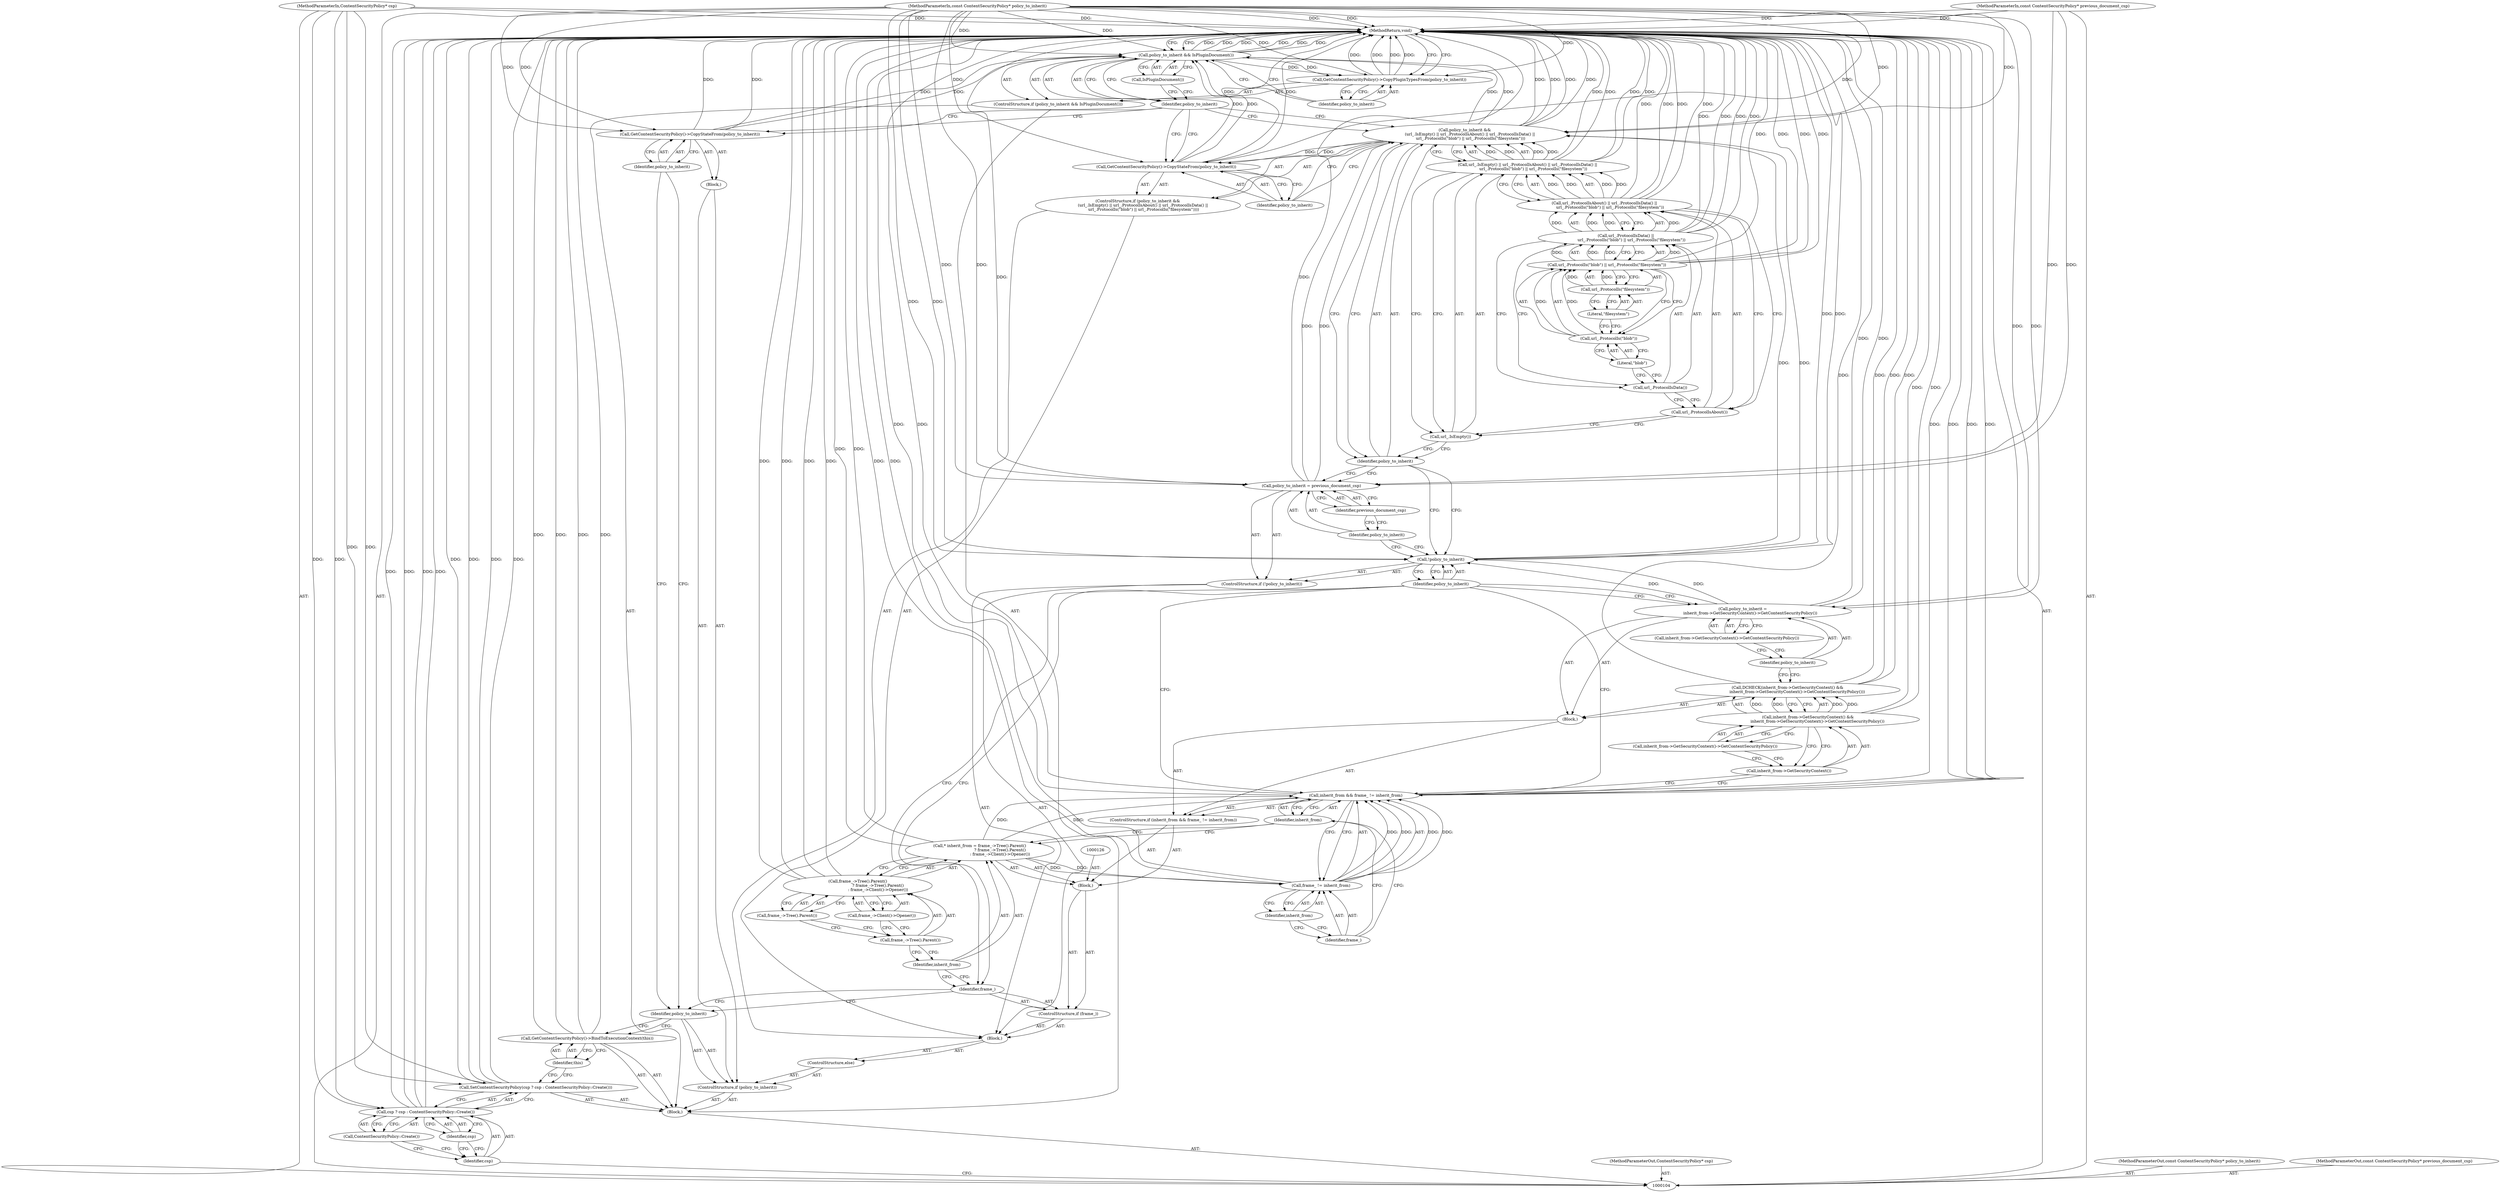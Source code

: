 digraph "0_Chrome_d683fb12566eaec180ee0e0506288f46cc7a43e7" {
"1000175" [label="(MethodReturn,void)"];
"1000120" [label="(Identifier,policy_to_inherit)"];
"1000119" [label="(Call,GetContentSecurityPolicy()->CopyStateFrom(policy_to_inherit))"];
"1000121" [label="(ControlStructure,else)"];
"1000122" [label="(Block,)"];
"1000123" [label="(ControlStructure,if (frame_))"];
"1000124" [label="(Identifier,frame_)"];
"1000127" [label="(Call,* inherit_from = frame_->Tree().Parent()\n                                ? frame_->Tree().Parent()\n                                : frame_->Client()->Opener())"];
"1000128" [label="(Identifier,inherit_from)"];
"1000129" [label="(Call,frame_->Tree().Parent()\n                                ? frame_->Tree().Parent()\n                                : frame_->Client()->Opener())"];
"1000130" [label="(Call,frame_->Tree().Parent())"];
"1000125" [label="(Block,)"];
"1000131" [label="(Call,frame_->Tree().Parent())"];
"1000132" [label="(Call,frame_->Client()->Opener())"];
"1000134" [label="(Call,inherit_from && frame_ != inherit_from)"];
"1000135" [label="(Identifier,inherit_from)"];
"1000136" [label="(Call,frame_ != inherit_from)"];
"1000137" [label="(Identifier,frame_)"];
"1000138" [label="(Identifier,inherit_from)"];
"1000139" [label="(Block,)"];
"1000133" [label="(ControlStructure,if (inherit_from && frame_ != inherit_from))"];
"1000141" [label="(Call,inherit_from->GetSecurityContext() &&\n               inherit_from->GetSecurityContext()->GetContentSecurityPolicy())"];
"1000142" [label="(Call,inherit_from->GetSecurityContext())"];
"1000140" [label="(Call,DCHECK(inherit_from->GetSecurityContext() &&\n               inherit_from->GetSecurityContext()->GetContentSecurityPolicy()))"];
"1000143" [label="(Call,inherit_from->GetSecurityContext()->GetContentSecurityPolicy())"];
"1000144" [label="(Call,policy_to_inherit =\n            inherit_from->GetSecurityContext()->GetContentSecurityPolicy())"];
"1000145" [label="(Identifier,policy_to_inherit)"];
"1000105" [label="(MethodParameterIn,ContentSecurityPolicy* csp)"];
"1000264" [label="(MethodParameterOut,ContentSecurityPolicy* csp)"];
"1000146" [label="(Call,inherit_from->GetSecurityContext()->GetContentSecurityPolicy())"];
"1000147" [label="(ControlStructure,if (!policy_to_inherit))"];
"1000148" [label="(Call,!policy_to_inherit)"];
"1000149" [label="(Identifier,policy_to_inherit)"];
"1000152" [label="(Identifier,previous_document_csp)"];
"1000150" [label="(Call,policy_to_inherit = previous_document_csp)"];
"1000151" [label="(Identifier,policy_to_inherit)"];
"1000106" [label="(MethodParameterIn,const ContentSecurityPolicy* policy_to_inherit)"];
"1000265" [label="(MethodParameterOut,const ContentSecurityPolicy* policy_to_inherit)"];
"1000153" [label="(ControlStructure,if (policy_to_inherit &&\n        (url_.IsEmpty() || url_.ProtocolIsAbout() || url_.ProtocolIsData() ||\n         url_.ProtocolIs(\"blob\") || url_.ProtocolIs(\"filesystem\"))))"];
"1000154" [label="(Call,policy_to_inherit &&\n        (url_.IsEmpty() || url_.ProtocolIsAbout() || url_.ProtocolIsData() ||\n         url_.ProtocolIs(\"blob\") || url_.ProtocolIs(\"filesystem\")))"];
"1000155" [label="(Identifier,policy_to_inherit)"];
"1000158" [label="(Call,url_.ProtocolIsAbout() || url_.ProtocolIsData() ||\n         url_.ProtocolIs(\"blob\") || url_.ProtocolIs(\"filesystem\"))"];
"1000159" [label="(Call,url_.ProtocolIsAbout())"];
"1000160" [label="(Call,url_.ProtocolIsData() ||\n         url_.ProtocolIs(\"blob\") || url_.ProtocolIs(\"filesystem\"))"];
"1000161" [label="(Call,url_.ProtocolIsData())"];
"1000156" [label="(Call,url_.IsEmpty() || url_.ProtocolIsAbout() || url_.ProtocolIsData() ||\n         url_.ProtocolIs(\"blob\") || url_.ProtocolIs(\"filesystem\"))"];
"1000157" [label="(Call,url_.IsEmpty())"];
"1000164" [label="(Literal,\"blob\")"];
"1000165" [label="(Call,url_.ProtocolIs(\"filesystem\"))"];
"1000166" [label="(Literal,\"filesystem\")"];
"1000162" [label="(Call,url_.ProtocolIs(\"blob\") || url_.ProtocolIs(\"filesystem\"))"];
"1000163" [label="(Call,url_.ProtocolIs(\"blob\"))"];
"1000168" [label="(Identifier,policy_to_inherit)"];
"1000167" [label="(Call,GetContentSecurityPolicy()->CopyStateFrom(policy_to_inherit))"];
"1000169" [label="(ControlStructure,if (policy_to_inherit && IsPluginDocument()))"];
"1000172" [label="(Call,IsPluginDocument())"];
"1000170" [label="(Call,policy_to_inherit && IsPluginDocument())"];
"1000171" [label="(Identifier,policy_to_inherit)"];
"1000173" [label="(Call,GetContentSecurityPolicy()->CopyPluginTypesFrom(policy_to_inherit))"];
"1000174" [label="(Identifier,policy_to_inherit)"];
"1000107" [label="(MethodParameterIn,const ContentSecurityPolicy* previous_document_csp)"];
"1000266" [label="(MethodParameterOut,const ContentSecurityPolicy* previous_document_csp)"];
"1000108" [label="(Block,)"];
"1000110" [label="(Call,csp ? csp : ContentSecurityPolicy::Create())"];
"1000111" [label="(Identifier,csp)"];
"1000109" [label="(Call,SetContentSecurityPolicy(csp ? csp : ContentSecurityPolicy::Create()))"];
"1000112" [label="(Identifier,csp)"];
"1000113" [label="(Call,ContentSecurityPolicy::Create())"];
"1000114" [label="(Call,GetContentSecurityPolicy()->BindToExecutionContext(this))"];
"1000115" [label="(Identifier,this)"];
"1000118" [label="(Block,)"];
"1000116" [label="(ControlStructure,if (policy_to_inherit))"];
"1000117" [label="(Identifier,policy_to_inherit)"];
"1000175" -> "1000104"  [label="AST: "];
"1000175" -> "1000173"  [label="CFG: "];
"1000175" -> "1000170"  [label="CFG: "];
"1000158" -> "1000175"  [label="DDG: "];
"1000158" -> "1000175"  [label="DDG: "];
"1000129" -> "1000175"  [label="DDG: "];
"1000129" -> "1000175"  [label="DDG: "];
"1000107" -> "1000175"  [label="DDG: "];
"1000156" -> "1000175"  [label="DDG: "];
"1000156" -> "1000175"  [label="DDG: "];
"1000105" -> "1000175"  [label="DDG: "];
"1000114" -> "1000175"  [label="DDG: "];
"1000114" -> "1000175"  [label="DDG: "];
"1000148" -> "1000175"  [label="DDG: "];
"1000110" -> "1000175"  [label="DDG: "];
"1000110" -> "1000175"  [label="DDG: "];
"1000154" -> "1000175"  [label="DDG: "];
"1000154" -> "1000175"  [label="DDG: "];
"1000119" -> "1000175"  [label="DDG: "];
"1000170" -> "1000175"  [label="DDG: "];
"1000170" -> "1000175"  [label="DDG: "];
"1000170" -> "1000175"  [label="DDG: "];
"1000141" -> "1000175"  [label="DDG: "];
"1000140" -> "1000175"  [label="DDG: "];
"1000140" -> "1000175"  [label="DDG: "];
"1000150" -> "1000175"  [label="DDG: "];
"1000127" -> "1000175"  [label="DDG: "];
"1000167" -> "1000175"  [label="DDG: "];
"1000134" -> "1000175"  [label="DDG: "];
"1000134" -> "1000175"  [label="DDG: "];
"1000134" -> "1000175"  [label="DDG: "];
"1000109" -> "1000175"  [label="DDG: "];
"1000109" -> "1000175"  [label="DDG: "];
"1000173" -> "1000175"  [label="DDG: "];
"1000173" -> "1000175"  [label="DDG: "];
"1000162" -> "1000175"  [label="DDG: "];
"1000162" -> "1000175"  [label="DDG: "];
"1000160" -> "1000175"  [label="DDG: "];
"1000160" -> "1000175"  [label="DDG: "];
"1000144" -> "1000175"  [label="DDG: "];
"1000136" -> "1000175"  [label="DDG: "];
"1000106" -> "1000175"  [label="DDG: "];
"1000120" -> "1000119"  [label="AST: "];
"1000120" -> "1000117"  [label="CFG: "];
"1000119" -> "1000120"  [label="CFG: "];
"1000119" -> "1000118"  [label="AST: "];
"1000119" -> "1000120"  [label="CFG: "];
"1000120" -> "1000119"  [label="AST: "];
"1000171" -> "1000119"  [label="CFG: "];
"1000119" -> "1000175"  [label="DDG: "];
"1000106" -> "1000119"  [label="DDG: "];
"1000119" -> "1000170"  [label="DDG: "];
"1000121" -> "1000116"  [label="AST: "];
"1000122" -> "1000121"  [label="AST: "];
"1000122" -> "1000121"  [label="AST: "];
"1000123" -> "1000122"  [label="AST: "];
"1000147" -> "1000122"  [label="AST: "];
"1000153" -> "1000122"  [label="AST: "];
"1000123" -> "1000122"  [label="AST: "];
"1000124" -> "1000123"  [label="AST: "];
"1000125" -> "1000123"  [label="AST: "];
"1000124" -> "1000123"  [label="AST: "];
"1000124" -> "1000117"  [label="CFG: "];
"1000128" -> "1000124"  [label="CFG: "];
"1000149" -> "1000124"  [label="CFG: "];
"1000127" -> "1000125"  [label="AST: "];
"1000127" -> "1000129"  [label="CFG: "];
"1000128" -> "1000127"  [label="AST: "];
"1000129" -> "1000127"  [label="AST: "];
"1000135" -> "1000127"  [label="CFG: "];
"1000127" -> "1000175"  [label="DDG: "];
"1000127" -> "1000134"  [label="DDG: "];
"1000127" -> "1000136"  [label="DDG: "];
"1000128" -> "1000127"  [label="AST: "];
"1000128" -> "1000124"  [label="CFG: "];
"1000130" -> "1000128"  [label="CFG: "];
"1000129" -> "1000127"  [label="AST: "];
"1000129" -> "1000131"  [label="CFG: "];
"1000129" -> "1000132"  [label="CFG: "];
"1000130" -> "1000129"  [label="AST: "];
"1000131" -> "1000129"  [label="AST: "];
"1000132" -> "1000129"  [label="AST: "];
"1000127" -> "1000129"  [label="CFG: "];
"1000129" -> "1000175"  [label="DDG: "];
"1000129" -> "1000175"  [label="DDG: "];
"1000130" -> "1000129"  [label="AST: "];
"1000130" -> "1000128"  [label="CFG: "];
"1000131" -> "1000130"  [label="CFG: "];
"1000132" -> "1000130"  [label="CFG: "];
"1000125" -> "1000123"  [label="AST: "];
"1000126" -> "1000125"  [label="AST: "];
"1000127" -> "1000125"  [label="AST: "];
"1000133" -> "1000125"  [label="AST: "];
"1000131" -> "1000129"  [label="AST: "];
"1000131" -> "1000130"  [label="CFG: "];
"1000129" -> "1000131"  [label="CFG: "];
"1000132" -> "1000129"  [label="AST: "];
"1000132" -> "1000130"  [label="CFG: "];
"1000129" -> "1000132"  [label="CFG: "];
"1000134" -> "1000133"  [label="AST: "];
"1000134" -> "1000135"  [label="CFG: "];
"1000134" -> "1000136"  [label="CFG: "];
"1000135" -> "1000134"  [label="AST: "];
"1000136" -> "1000134"  [label="AST: "];
"1000142" -> "1000134"  [label="CFG: "];
"1000149" -> "1000134"  [label="CFG: "];
"1000134" -> "1000175"  [label="DDG: "];
"1000134" -> "1000175"  [label="DDG: "];
"1000134" -> "1000175"  [label="DDG: "];
"1000127" -> "1000134"  [label="DDG: "];
"1000136" -> "1000134"  [label="DDG: "];
"1000136" -> "1000134"  [label="DDG: "];
"1000135" -> "1000134"  [label="AST: "];
"1000135" -> "1000127"  [label="CFG: "];
"1000137" -> "1000135"  [label="CFG: "];
"1000134" -> "1000135"  [label="CFG: "];
"1000136" -> "1000134"  [label="AST: "];
"1000136" -> "1000138"  [label="CFG: "];
"1000137" -> "1000136"  [label="AST: "];
"1000138" -> "1000136"  [label="AST: "];
"1000134" -> "1000136"  [label="CFG: "];
"1000136" -> "1000175"  [label="DDG: "];
"1000136" -> "1000134"  [label="DDG: "];
"1000136" -> "1000134"  [label="DDG: "];
"1000127" -> "1000136"  [label="DDG: "];
"1000137" -> "1000136"  [label="AST: "];
"1000137" -> "1000135"  [label="CFG: "];
"1000138" -> "1000137"  [label="CFG: "];
"1000138" -> "1000136"  [label="AST: "];
"1000138" -> "1000137"  [label="CFG: "];
"1000136" -> "1000138"  [label="CFG: "];
"1000139" -> "1000133"  [label="AST: "];
"1000140" -> "1000139"  [label="AST: "];
"1000144" -> "1000139"  [label="AST: "];
"1000133" -> "1000125"  [label="AST: "];
"1000134" -> "1000133"  [label="AST: "];
"1000139" -> "1000133"  [label="AST: "];
"1000141" -> "1000140"  [label="AST: "];
"1000141" -> "1000142"  [label="CFG: "];
"1000141" -> "1000143"  [label="CFG: "];
"1000142" -> "1000141"  [label="AST: "];
"1000143" -> "1000141"  [label="AST: "];
"1000140" -> "1000141"  [label="CFG: "];
"1000141" -> "1000175"  [label="DDG: "];
"1000141" -> "1000140"  [label="DDG: "];
"1000141" -> "1000140"  [label="DDG: "];
"1000142" -> "1000141"  [label="AST: "];
"1000142" -> "1000134"  [label="CFG: "];
"1000143" -> "1000142"  [label="CFG: "];
"1000141" -> "1000142"  [label="CFG: "];
"1000140" -> "1000139"  [label="AST: "];
"1000140" -> "1000141"  [label="CFG: "];
"1000141" -> "1000140"  [label="AST: "];
"1000145" -> "1000140"  [label="CFG: "];
"1000140" -> "1000175"  [label="DDG: "];
"1000140" -> "1000175"  [label="DDG: "];
"1000141" -> "1000140"  [label="DDG: "];
"1000141" -> "1000140"  [label="DDG: "];
"1000143" -> "1000141"  [label="AST: "];
"1000143" -> "1000142"  [label="CFG: "];
"1000141" -> "1000143"  [label="CFG: "];
"1000144" -> "1000139"  [label="AST: "];
"1000144" -> "1000146"  [label="CFG: "];
"1000145" -> "1000144"  [label="AST: "];
"1000146" -> "1000144"  [label="AST: "];
"1000149" -> "1000144"  [label="CFG: "];
"1000144" -> "1000175"  [label="DDG: "];
"1000106" -> "1000144"  [label="DDG: "];
"1000144" -> "1000148"  [label="DDG: "];
"1000145" -> "1000144"  [label="AST: "];
"1000145" -> "1000140"  [label="CFG: "];
"1000146" -> "1000145"  [label="CFG: "];
"1000105" -> "1000104"  [label="AST: "];
"1000105" -> "1000175"  [label="DDG: "];
"1000105" -> "1000109"  [label="DDG: "];
"1000105" -> "1000110"  [label="DDG: "];
"1000264" -> "1000104"  [label="AST: "];
"1000146" -> "1000144"  [label="AST: "];
"1000146" -> "1000145"  [label="CFG: "];
"1000144" -> "1000146"  [label="CFG: "];
"1000147" -> "1000122"  [label="AST: "];
"1000148" -> "1000147"  [label="AST: "];
"1000150" -> "1000147"  [label="AST: "];
"1000148" -> "1000147"  [label="AST: "];
"1000148" -> "1000149"  [label="CFG: "];
"1000149" -> "1000148"  [label="AST: "];
"1000151" -> "1000148"  [label="CFG: "];
"1000155" -> "1000148"  [label="CFG: "];
"1000148" -> "1000175"  [label="DDG: "];
"1000144" -> "1000148"  [label="DDG: "];
"1000106" -> "1000148"  [label="DDG: "];
"1000148" -> "1000154"  [label="DDG: "];
"1000149" -> "1000148"  [label="AST: "];
"1000149" -> "1000144"  [label="CFG: "];
"1000149" -> "1000134"  [label="CFG: "];
"1000149" -> "1000124"  [label="CFG: "];
"1000148" -> "1000149"  [label="CFG: "];
"1000152" -> "1000150"  [label="AST: "];
"1000152" -> "1000151"  [label="CFG: "];
"1000150" -> "1000152"  [label="CFG: "];
"1000150" -> "1000147"  [label="AST: "];
"1000150" -> "1000152"  [label="CFG: "];
"1000151" -> "1000150"  [label="AST: "];
"1000152" -> "1000150"  [label="AST: "];
"1000155" -> "1000150"  [label="CFG: "];
"1000150" -> "1000175"  [label="DDG: "];
"1000107" -> "1000150"  [label="DDG: "];
"1000106" -> "1000150"  [label="DDG: "];
"1000150" -> "1000154"  [label="DDG: "];
"1000151" -> "1000150"  [label="AST: "];
"1000151" -> "1000148"  [label="CFG: "];
"1000152" -> "1000151"  [label="CFG: "];
"1000106" -> "1000104"  [label="AST: "];
"1000106" -> "1000175"  [label="DDG: "];
"1000106" -> "1000119"  [label="DDG: "];
"1000106" -> "1000144"  [label="DDG: "];
"1000106" -> "1000148"  [label="DDG: "];
"1000106" -> "1000150"  [label="DDG: "];
"1000106" -> "1000154"  [label="DDG: "];
"1000106" -> "1000167"  [label="DDG: "];
"1000106" -> "1000170"  [label="DDG: "];
"1000106" -> "1000173"  [label="DDG: "];
"1000265" -> "1000104"  [label="AST: "];
"1000153" -> "1000122"  [label="AST: "];
"1000154" -> "1000153"  [label="AST: "];
"1000167" -> "1000153"  [label="AST: "];
"1000154" -> "1000153"  [label="AST: "];
"1000154" -> "1000155"  [label="CFG: "];
"1000154" -> "1000156"  [label="CFG: "];
"1000155" -> "1000154"  [label="AST: "];
"1000156" -> "1000154"  [label="AST: "];
"1000168" -> "1000154"  [label="CFG: "];
"1000171" -> "1000154"  [label="CFG: "];
"1000154" -> "1000175"  [label="DDG: "];
"1000154" -> "1000175"  [label="DDG: "];
"1000150" -> "1000154"  [label="DDG: "];
"1000148" -> "1000154"  [label="DDG: "];
"1000106" -> "1000154"  [label="DDG: "];
"1000156" -> "1000154"  [label="DDG: "];
"1000156" -> "1000154"  [label="DDG: "];
"1000154" -> "1000167"  [label="DDG: "];
"1000154" -> "1000170"  [label="DDG: "];
"1000155" -> "1000154"  [label="AST: "];
"1000155" -> "1000150"  [label="CFG: "];
"1000155" -> "1000148"  [label="CFG: "];
"1000157" -> "1000155"  [label="CFG: "];
"1000154" -> "1000155"  [label="CFG: "];
"1000158" -> "1000156"  [label="AST: "];
"1000158" -> "1000159"  [label="CFG: "];
"1000158" -> "1000160"  [label="CFG: "];
"1000159" -> "1000158"  [label="AST: "];
"1000160" -> "1000158"  [label="AST: "];
"1000156" -> "1000158"  [label="CFG: "];
"1000158" -> "1000175"  [label="DDG: "];
"1000158" -> "1000175"  [label="DDG: "];
"1000158" -> "1000156"  [label="DDG: "];
"1000158" -> "1000156"  [label="DDG: "];
"1000160" -> "1000158"  [label="DDG: "];
"1000160" -> "1000158"  [label="DDG: "];
"1000159" -> "1000158"  [label="AST: "];
"1000159" -> "1000157"  [label="CFG: "];
"1000161" -> "1000159"  [label="CFG: "];
"1000158" -> "1000159"  [label="CFG: "];
"1000160" -> "1000158"  [label="AST: "];
"1000160" -> "1000161"  [label="CFG: "];
"1000160" -> "1000162"  [label="CFG: "];
"1000161" -> "1000160"  [label="AST: "];
"1000162" -> "1000160"  [label="AST: "];
"1000158" -> "1000160"  [label="CFG: "];
"1000160" -> "1000175"  [label="DDG: "];
"1000160" -> "1000175"  [label="DDG: "];
"1000160" -> "1000158"  [label="DDG: "];
"1000160" -> "1000158"  [label="DDG: "];
"1000162" -> "1000160"  [label="DDG: "];
"1000162" -> "1000160"  [label="DDG: "];
"1000161" -> "1000160"  [label="AST: "];
"1000161" -> "1000159"  [label="CFG: "];
"1000164" -> "1000161"  [label="CFG: "];
"1000160" -> "1000161"  [label="CFG: "];
"1000156" -> "1000154"  [label="AST: "];
"1000156" -> "1000157"  [label="CFG: "];
"1000156" -> "1000158"  [label="CFG: "];
"1000157" -> "1000156"  [label="AST: "];
"1000158" -> "1000156"  [label="AST: "];
"1000154" -> "1000156"  [label="CFG: "];
"1000156" -> "1000175"  [label="DDG: "];
"1000156" -> "1000175"  [label="DDG: "];
"1000156" -> "1000154"  [label="DDG: "];
"1000156" -> "1000154"  [label="DDG: "];
"1000158" -> "1000156"  [label="DDG: "];
"1000158" -> "1000156"  [label="DDG: "];
"1000157" -> "1000156"  [label="AST: "];
"1000157" -> "1000155"  [label="CFG: "];
"1000159" -> "1000157"  [label="CFG: "];
"1000156" -> "1000157"  [label="CFG: "];
"1000164" -> "1000163"  [label="AST: "];
"1000164" -> "1000161"  [label="CFG: "];
"1000163" -> "1000164"  [label="CFG: "];
"1000165" -> "1000162"  [label="AST: "];
"1000165" -> "1000166"  [label="CFG: "];
"1000166" -> "1000165"  [label="AST: "];
"1000162" -> "1000165"  [label="CFG: "];
"1000165" -> "1000162"  [label="DDG: "];
"1000166" -> "1000165"  [label="AST: "];
"1000166" -> "1000163"  [label="CFG: "];
"1000165" -> "1000166"  [label="CFG: "];
"1000162" -> "1000160"  [label="AST: "];
"1000162" -> "1000163"  [label="CFG: "];
"1000162" -> "1000165"  [label="CFG: "];
"1000163" -> "1000162"  [label="AST: "];
"1000165" -> "1000162"  [label="AST: "];
"1000160" -> "1000162"  [label="CFG: "];
"1000162" -> "1000175"  [label="DDG: "];
"1000162" -> "1000175"  [label="DDG: "];
"1000162" -> "1000160"  [label="DDG: "];
"1000162" -> "1000160"  [label="DDG: "];
"1000163" -> "1000162"  [label="DDG: "];
"1000165" -> "1000162"  [label="DDG: "];
"1000163" -> "1000162"  [label="AST: "];
"1000163" -> "1000164"  [label="CFG: "];
"1000164" -> "1000163"  [label="AST: "];
"1000166" -> "1000163"  [label="CFG: "];
"1000162" -> "1000163"  [label="CFG: "];
"1000163" -> "1000162"  [label="DDG: "];
"1000168" -> "1000167"  [label="AST: "];
"1000168" -> "1000154"  [label="CFG: "];
"1000167" -> "1000168"  [label="CFG: "];
"1000167" -> "1000153"  [label="AST: "];
"1000167" -> "1000168"  [label="CFG: "];
"1000168" -> "1000167"  [label="AST: "];
"1000171" -> "1000167"  [label="CFG: "];
"1000167" -> "1000175"  [label="DDG: "];
"1000154" -> "1000167"  [label="DDG: "];
"1000106" -> "1000167"  [label="DDG: "];
"1000167" -> "1000170"  [label="DDG: "];
"1000169" -> "1000108"  [label="AST: "];
"1000170" -> "1000169"  [label="AST: "];
"1000173" -> "1000169"  [label="AST: "];
"1000172" -> "1000170"  [label="AST: "];
"1000172" -> "1000171"  [label="CFG: "];
"1000170" -> "1000172"  [label="CFG: "];
"1000170" -> "1000169"  [label="AST: "];
"1000170" -> "1000171"  [label="CFG: "];
"1000170" -> "1000172"  [label="CFG: "];
"1000171" -> "1000170"  [label="AST: "];
"1000172" -> "1000170"  [label="AST: "];
"1000174" -> "1000170"  [label="CFG: "];
"1000175" -> "1000170"  [label="CFG: "];
"1000170" -> "1000175"  [label="DDG: "];
"1000170" -> "1000175"  [label="DDG: "];
"1000170" -> "1000175"  [label="DDG: "];
"1000167" -> "1000170"  [label="DDG: "];
"1000154" -> "1000170"  [label="DDG: "];
"1000119" -> "1000170"  [label="DDG: "];
"1000106" -> "1000170"  [label="DDG: "];
"1000170" -> "1000173"  [label="DDG: "];
"1000171" -> "1000170"  [label="AST: "];
"1000171" -> "1000119"  [label="CFG: "];
"1000171" -> "1000167"  [label="CFG: "];
"1000171" -> "1000154"  [label="CFG: "];
"1000172" -> "1000171"  [label="CFG: "];
"1000170" -> "1000171"  [label="CFG: "];
"1000173" -> "1000169"  [label="AST: "];
"1000173" -> "1000174"  [label="CFG: "];
"1000174" -> "1000173"  [label="AST: "];
"1000175" -> "1000173"  [label="CFG: "];
"1000173" -> "1000175"  [label="DDG: "];
"1000173" -> "1000175"  [label="DDG: "];
"1000170" -> "1000173"  [label="DDG: "];
"1000106" -> "1000173"  [label="DDG: "];
"1000174" -> "1000173"  [label="AST: "];
"1000174" -> "1000170"  [label="CFG: "];
"1000173" -> "1000174"  [label="CFG: "];
"1000107" -> "1000104"  [label="AST: "];
"1000107" -> "1000175"  [label="DDG: "];
"1000107" -> "1000150"  [label="DDG: "];
"1000266" -> "1000104"  [label="AST: "];
"1000108" -> "1000104"  [label="AST: "];
"1000109" -> "1000108"  [label="AST: "];
"1000114" -> "1000108"  [label="AST: "];
"1000116" -> "1000108"  [label="AST: "];
"1000169" -> "1000108"  [label="AST: "];
"1000110" -> "1000109"  [label="AST: "];
"1000110" -> "1000112"  [label="CFG: "];
"1000110" -> "1000113"  [label="CFG: "];
"1000111" -> "1000110"  [label="AST: "];
"1000112" -> "1000110"  [label="AST: "];
"1000113" -> "1000110"  [label="AST: "];
"1000109" -> "1000110"  [label="CFG: "];
"1000110" -> "1000175"  [label="DDG: "];
"1000110" -> "1000175"  [label="DDG: "];
"1000105" -> "1000110"  [label="DDG: "];
"1000111" -> "1000110"  [label="AST: "];
"1000111" -> "1000104"  [label="CFG: "];
"1000112" -> "1000111"  [label="CFG: "];
"1000113" -> "1000111"  [label="CFG: "];
"1000109" -> "1000108"  [label="AST: "];
"1000109" -> "1000110"  [label="CFG: "];
"1000110" -> "1000109"  [label="AST: "];
"1000115" -> "1000109"  [label="CFG: "];
"1000109" -> "1000175"  [label="DDG: "];
"1000109" -> "1000175"  [label="DDG: "];
"1000105" -> "1000109"  [label="DDG: "];
"1000112" -> "1000110"  [label="AST: "];
"1000112" -> "1000111"  [label="CFG: "];
"1000110" -> "1000112"  [label="CFG: "];
"1000113" -> "1000110"  [label="AST: "];
"1000113" -> "1000111"  [label="CFG: "];
"1000110" -> "1000113"  [label="CFG: "];
"1000114" -> "1000108"  [label="AST: "];
"1000114" -> "1000115"  [label="CFG: "];
"1000115" -> "1000114"  [label="AST: "];
"1000117" -> "1000114"  [label="CFG: "];
"1000114" -> "1000175"  [label="DDG: "];
"1000114" -> "1000175"  [label="DDG: "];
"1000115" -> "1000114"  [label="AST: "];
"1000115" -> "1000109"  [label="CFG: "];
"1000114" -> "1000115"  [label="CFG: "];
"1000118" -> "1000116"  [label="AST: "];
"1000119" -> "1000118"  [label="AST: "];
"1000116" -> "1000108"  [label="AST: "];
"1000117" -> "1000116"  [label="AST: "];
"1000118" -> "1000116"  [label="AST: "];
"1000121" -> "1000116"  [label="AST: "];
"1000117" -> "1000116"  [label="AST: "];
"1000117" -> "1000114"  [label="CFG: "];
"1000120" -> "1000117"  [label="CFG: "];
"1000124" -> "1000117"  [label="CFG: "];
}
